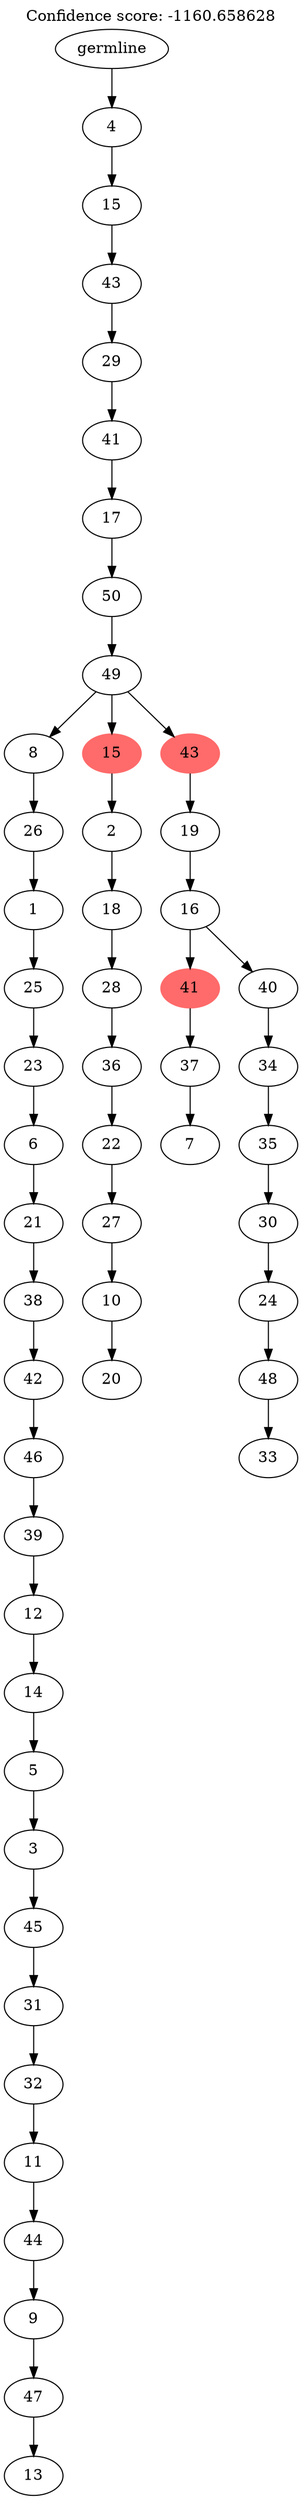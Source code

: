 digraph g {
	"52" -> "53";
	"53" [label="13"];
	"51" -> "52";
	"52" [label="47"];
	"50" -> "51";
	"51" [label="9"];
	"49" -> "50";
	"50" [label="44"];
	"48" -> "49";
	"49" [label="11"];
	"47" -> "48";
	"48" [label="32"];
	"46" -> "47";
	"47" [label="31"];
	"45" -> "46";
	"46" [label="45"];
	"44" -> "45";
	"45" [label="3"];
	"43" -> "44";
	"44" [label="5"];
	"42" -> "43";
	"43" [label="14"];
	"41" -> "42";
	"42" [label="12"];
	"40" -> "41";
	"41" [label="39"];
	"39" -> "40";
	"40" [label="46"];
	"38" -> "39";
	"39" [label="42"];
	"37" -> "38";
	"38" [label="38"];
	"36" -> "37";
	"37" [label="21"];
	"35" -> "36";
	"36" [label="6"];
	"34" -> "35";
	"35" [label="23"];
	"33" -> "34";
	"34" [label="25"];
	"32" -> "33";
	"33" [label="1"];
	"31" -> "32";
	"32" [label="26"];
	"29" -> "30";
	"30" [label="20"];
	"28" -> "29";
	"29" [label="10"];
	"27" -> "28";
	"28" [label="27"];
	"26" -> "27";
	"27" [label="22"];
	"25" -> "26";
	"26" [label="36"];
	"24" -> "25";
	"25" [label="28"];
	"23" -> "24";
	"24" [label="18"];
	"22" -> "23";
	"23" [label="2"];
	"20" -> "21";
	"21" [label="7"];
	"19" -> "20";
	"20" [label="37"];
	"17" -> "18";
	"18" [label="33"];
	"16" -> "17";
	"17" [label="48"];
	"15" -> "16";
	"16" [label="24"];
	"14" -> "15";
	"15" [label="30"];
	"13" -> "14";
	"14" [label="35"];
	"12" -> "13";
	"13" [label="34"];
	"11" -> "12";
	"12" [label="40"];
	"11" -> "19";
	"19" [color=indianred1, style=filled, label="41"];
	"10" -> "11";
	"11" [label="16"];
	"9" -> "10";
	"10" [label="19"];
	"8" -> "9";
	"9" [color=indianred1, style=filled, label="43"];
	"8" -> "22";
	"22" [color=indianred1, style=filled, label="15"];
	"8" -> "31";
	"31" [label="8"];
	"7" -> "8";
	"8" [label="49"];
	"6" -> "7";
	"7" [label="50"];
	"5" -> "6";
	"6" [label="17"];
	"4" -> "5";
	"5" [label="41"];
	"3" -> "4";
	"4" [label="29"];
	"2" -> "3";
	"3" [label="43"];
	"1" -> "2";
	"2" [label="15"];
	"0" -> "1";
	"1" [label="4"];
	"0" [label="germline"];
	labelloc="t";
	label="Confidence score: -1160.658628";
}
